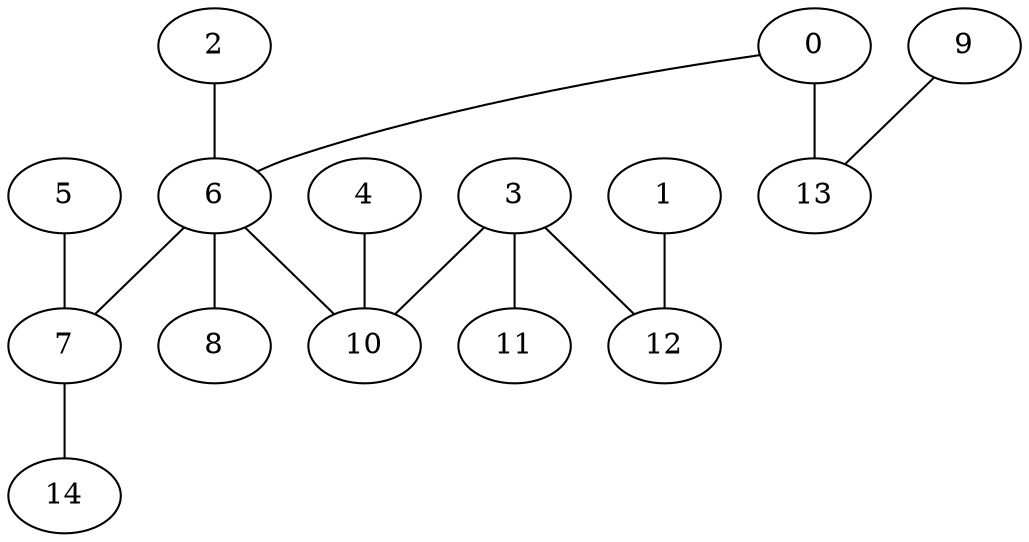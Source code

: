 strict graph {
0;
1;
2;
3;
4;
5;
6;
7;
8;
9;
10;
11;
12;
13;
14;
0 -- 13 [weight=9];
0 -- 6 [weight=4];
1 -- 12 [weight=2];
2 -- 6 [weight=4];
3 -- 11 [weight=7];
3 -- 12 [weight=8];
3 -- 10 [weight=4];
4 -- 10 [weight=2];
5 -- 7 [weight=2];
6 -- 8 [weight=5];
6 -- 10 [weight=3];
6 -- 7 [weight=4];
7 -- 14 [weight=7];
9 -- 13 [weight=4];
}
